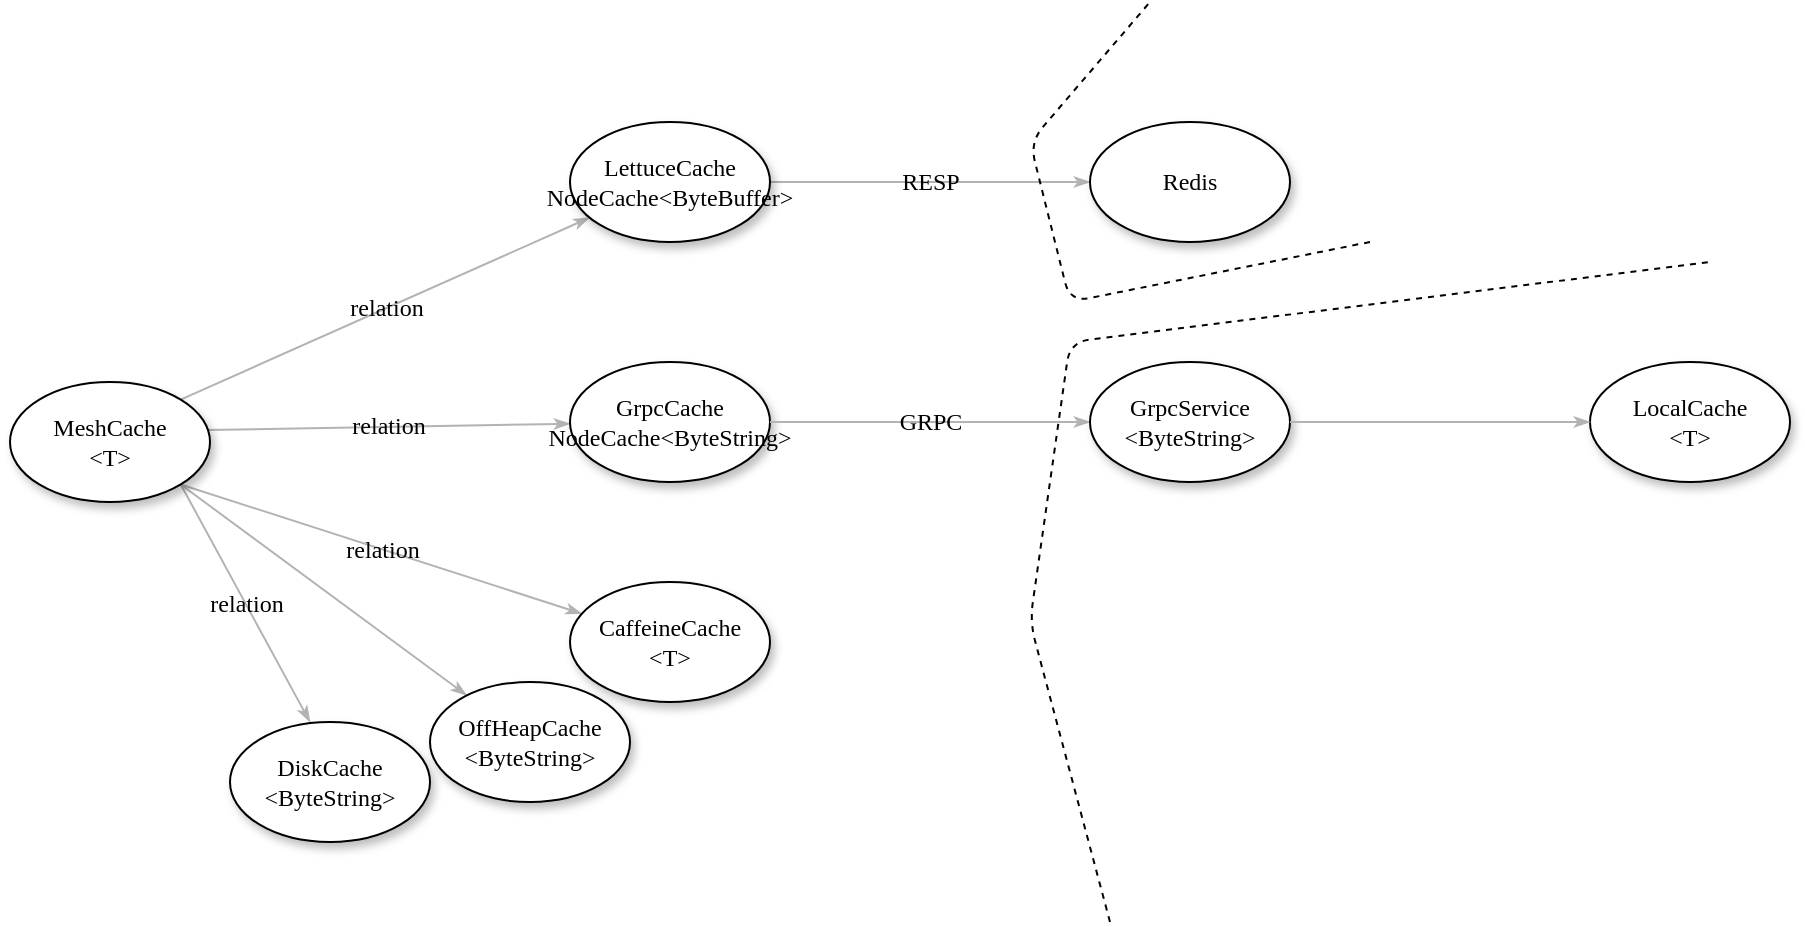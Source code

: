 <mxfile version="15.2.7" type="device"><diagram name="Page-1" id="42789a77-a242-8287-6e28-9cd8cfd52e62"><mxGraphModel dx="1005" dy="764" grid="1" gridSize="10" guides="1" tooltips="1" connect="1" arrows="1" fold="1" page="1" pageScale="1" pageWidth="1100" pageHeight="850" background="none" math="0" shadow="0"><root><mxCell id="0"/><mxCell id="1" parent="0"/><mxCell id="1ea317790d2ca983-12" style="edgeStyle=none;rounded=1;html=1;labelBackgroundColor=none;startArrow=none;startFill=0;startSize=5;endArrow=classicThin;endFill=1;endSize=5;jettySize=auto;orthogonalLoop=1;strokeColor=#B3B3B3;strokeWidth=1;fontFamily=Verdana;fontSize=12;exitX=1;exitY=1;exitDx=0;exitDy=0;" parent="1" source="DKbW3O9_5qM3KqGFF0PF-1" target="DKbW3O9_5qM3KqGFF0PF-2" edge="1"><mxGeometry relative="1" as="geometry"/></mxCell><mxCell id="1ea317790d2ca983-13" value="relation" style="edgeStyle=none;rounded=1;html=1;labelBackgroundColor=none;startArrow=none;startFill=0;startSize=5;endArrow=classicThin;endFill=1;endSize=5;jettySize=auto;orthogonalLoop=1;strokeColor=#B3B3B3;strokeWidth=1;fontFamily=Verdana;fontSize=12;exitX=0.98;exitY=0.4;exitDx=0;exitDy=0;exitPerimeter=0;" parent="1" source="DKbW3O9_5qM3KqGFF0PF-1" target="Yw4IFpURiZCumNSljj76-2" edge="1"><mxGeometry relative="1" as="geometry"><mxPoint x="500" y="330" as="targetPoint"/></mxGeometry></mxCell><mxCell id="1ea317790d2ca983-14" value="relation" style="edgeStyle=none;rounded=1;html=1;labelBackgroundColor=none;startArrow=none;startFill=0;startSize=5;endArrow=classicThin;endFill=1;endSize=5;jettySize=auto;orthogonalLoop=1;strokeColor=#B3B3B3;strokeWidth=1;fontFamily=Verdana;fontSize=12;exitX=1;exitY=1;exitDx=0;exitDy=0;" parent="1" source="DKbW3O9_5qM3KqGFF0PF-1" edge="1"><mxGeometry relative="1" as="geometry"><mxPoint x="320" y="700" as="targetPoint"/></mxGeometry></mxCell><mxCell id="1ea317790d2ca983-21" value="relation" style="edgeStyle=none;rounded=1;html=1;labelBackgroundColor=none;startArrow=none;startFill=0;startSize=5;endArrow=classicThin;endFill=1;endSize=5;jettySize=auto;orthogonalLoop=1;strokeColor=#B3B3B3;strokeWidth=1;fontFamily=Verdana;fontSize=12;exitX=1;exitY=0;exitDx=0;exitDy=0;" parent="1" source="DKbW3O9_5qM3KqGFF0PF-1" target="1ea317790d2ca983-9" edge="1"><mxGeometry relative="1" as="geometry"><mxPoint x="414.202" y="322.616" as="targetPoint"/></mxGeometry></mxCell><mxCell id="1ea317790d2ca983-22" value="relation" style="edgeStyle=none;rounded=1;html=1;labelBackgroundColor=none;startArrow=none;startFill=0;startSize=5;endArrow=classicThin;endFill=1;endSize=5;jettySize=auto;orthogonalLoop=1;strokeColor=#B3B3B3;strokeWidth=1;fontFamily=Verdana;fontSize=12;exitX=1;exitY=1;exitDx=0;exitDy=0;" parent="1" source="DKbW3O9_5qM3KqGFF0PF-1" target="Yw4IFpURiZCumNSljj76-6" edge="1"><mxGeometry relative="1" as="geometry"><mxPoint x="571.499" y="322.39" as="targetPoint"/></mxGeometry></mxCell><mxCell id="1ea317790d2ca983-19" value="RESP" style="edgeStyle=none;rounded=1;html=1;labelBackgroundColor=none;startArrow=none;startFill=0;startSize=5;endArrow=classicThin;endFill=1;endSize=5;jettySize=auto;orthogonalLoop=1;strokeColor=#B3B3B3;strokeWidth=1;fontFamily=Verdana;fontSize=12;entryX=0;entryY=0.5;entryDx=0;entryDy=0;" parent="1" source="1ea317790d2ca983-9" target="Yw4IFpURiZCumNSljj76-1" edge="1"><mxGeometry relative="1" as="geometry"><mxPoint x="700" y="430" as="targetPoint"/></mxGeometry></mxCell><mxCell id="1ea317790d2ca983-9" value="LettuceCache&lt;br&gt;NodeCache&amp;lt;ByteBuffer&amp;gt;" style="ellipse;whiteSpace=wrap;html=1;rounded=0;shadow=1;comic=0;labelBackgroundColor=none;strokeWidth=1;fontFamily=Verdana;fontSize=12;align=center;" parent="1" vertex="1"><mxGeometry x="450" y="400" width="100" height="60" as="geometry"/></mxCell><mxCell id="Yw4IFpURiZCumNSljj76-1" value="Redis" style="ellipse;whiteSpace=wrap;html=1;rounded=0;shadow=1;comic=0;labelBackgroundColor=none;strokeWidth=1;fontFamily=Verdana;fontSize=12;align=center;" vertex="1" parent="1"><mxGeometry x="710" y="400" width="100" height="60" as="geometry"/></mxCell><mxCell id="Yw4IFpURiZCumNSljj76-2" value="GrpcCache&lt;br&gt;NodeCache&amp;lt;ByteString&amp;gt;" style="ellipse;whiteSpace=wrap;html=1;rounded=0;shadow=1;comic=0;labelBackgroundColor=none;strokeWidth=1;fontFamily=Verdana;fontSize=12;align=center;" vertex="1" parent="1"><mxGeometry x="450" y="520" width="100" height="60" as="geometry"/></mxCell><mxCell id="Yw4IFpURiZCumNSljj76-4" value="GRPC" style="edgeStyle=none;rounded=1;html=1;labelBackgroundColor=none;startArrow=none;startFill=0;startSize=5;endArrow=classicThin;endFill=1;endSize=5;jettySize=auto;orthogonalLoop=1;strokeColor=#B3B3B3;strokeWidth=1;fontFamily=Verdana;fontSize=12;exitX=1;exitY=0.5;exitDx=0;exitDy=0;" edge="1" parent="1" source="Yw4IFpURiZCumNSljj76-2"><mxGeometry relative="1" as="geometry"><mxPoint x="570" y="559.5" as="sourcePoint"/><mxPoint x="710" y="550" as="targetPoint"/></mxGeometry></mxCell><mxCell id="Yw4IFpURiZCumNSljj76-5" value="GrpcService&lt;br&gt;&amp;lt;ByteString&amp;gt;" style="ellipse;whiteSpace=wrap;html=1;rounded=0;shadow=1;comic=0;labelBackgroundColor=none;strokeWidth=1;fontFamily=Verdana;fontSize=12;align=center;" vertex="1" parent="1"><mxGeometry x="710" y="520" width="100" height="60" as="geometry"/></mxCell><mxCell id="Yw4IFpURiZCumNSljj76-6" value="CaffeineCache&lt;br&gt;&amp;lt;T&amp;gt;" style="ellipse;whiteSpace=wrap;html=1;rounded=0;shadow=1;comic=0;labelBackgroundColor=none;strokeWidth=1;fontFamily=Verdana;fontSize=12;align=center;" vertex="1" parent="1"><mxGeometry x="450" y="630" width="100" height="60" as="geometry"/></mxCell><mxCell id="Yw4IFpURiZCumNSljj76-7" value="LocalCache&lt;br&gt;&amp;lt;T&amp;gt;" style="ellipse;whiteSpace=wrap;html=1;rounded=0;shadow=1;comic=0;labelBackgroundColor=none;strokeWidth=1;fontFamily=Verdana;fontSize=12;align=center;" vertex="1" parent="1"><mxGeometry x="960" y="520" width="100" height="60" as="geometry"/></mxCell><mxCell id="Yw4IFpURiZCumNSljj76-10" value="" style="edgeStyle=none;rounded=1;html=1;labelBackgroundColor=none;startArrow=none;startFill=0;startSize=5;endArrow=classicThin;endFill=1;endSize=5;jettySize=auto;orthogonalLoop=1;strokeColor=#B3B3B3;strokeWidth=1;fontFamily=Verdana;fontSize=12;exitX=1;exitY=0.5;exitDx=0;exitDy=0;entryX=0;entryY=0.5;entryDx=0;entryDy=0;" edge="1" parent="1" source="Yw4IFpURiZCumNSljj76-5" target="Yw4IFpURiZCumNSljj76-7"><mxGeometry relative="1" as="geometry"><mxPoint x="810" y="639" as="sourcePoint"/><mxPoint x="960" y="540" as="targetPoint"/></mxGeometry></mxCell><mxCell id="DKbW3O9_5qM3KqGFF0PF-1" value="MeshCache&lt;br&gt;&amp;lt;T&amp;gt;" style="ellipse;whiteSpace=wrap;html=1;rounded=0;shadow=1;comic=0;labelBackgroundColor=none;strokeWidth=1;fontFamily=Verdana;fontSize=12;align=center;" vertex="1" parent="1"><mxGeometry x="170" y="530" width="100" height="60" as="geometry"/></mxCell><mxCell id="DKbW3O9_5qM3KqGFF0PF-2" value="OffHeapCache&lt;br&gt;&amp;lt;ByteString&amp;gt;" style="ellipse;whiteSpace=wrap;html=1;rounded=0;shadow=1;comic=0;labelBackgroundColor=none;strokeWidth=1;fontFamily=Verdana;fontSize=12;align=center;" vertex="1" parent="1"><mxGeometry x="380" y="680" width="100" height="60" as="geometry"/></mxCell><mxCell id="DKbW3O9_5qM3KqGFF0PF-3" value="DiskCache&lt;br&gt;&amp;lt;ByteString&amp;gt;" style="ellipse;whiteSpace=wrap;html=1;rounded=0;shadow=1;comic=0;labelBackgroundColor=none;strokeWidth=1;fontFamily=Verdana;fontSize=12;align=center;" vertex="1" parent="1"><mxGeometry x="280" y="700" width="100" height="60" as="geometry"/></mxCell><mxCell id="DKbW3O9_5qM3KqGFF0PF-8" value="" style="endArrow=none;dashed=1;html=1;" edge="1" parent="1"><mxGeometry width="50" height="50" relative="1" as="geometry"><mxPoint x="720" y="800" as="sourcePoint"/><mxPoint x="1020" y="470" as="targetPoint"/><Array as="points"><mxPoint x="680" y="650"/><mxPoint x="700" y="510"/></Array></mxGeometry></mxCell><mxCell id="DKbW3O9_5qM3KqGFF0PF-9" value="" style="endArrow=none;dashed=1;html=1;" edge="1" parent="1"><mxGeometry width="50" height="50" relative="1" as="geometry"><mxPoint x="850" y="460" as="sourcePoint"/><mxPoint x="740" y="340" as="targetPoint"/><Array as="points"><mxPoint x="700" y="490"/><mxPoint x="680" y="410"/></Array></mxGeometry></mxCell></root></mxGraphModel></diagram></mxfile>